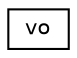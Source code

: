 digraph "Graphical Class Hierarchy"
{
  edge [fontname="Helvetica",fontsize="10",labelfontname="Helvetica",labelfontsize="10"];
  node [fontname="Helvetica",fontsize="10",shape=record];
  rankdir="LR";
  Node1 [label="vo",height=0.2,width=0.4,color="black", fillcolor="white", style="filled",URL="$classvo.html",tooltip="Class for vo module. "];
}
